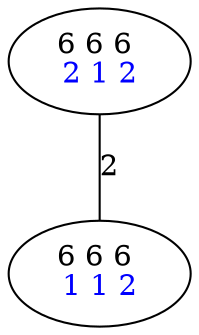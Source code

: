 graph G {
	0 [label=<6 6 6 <BR/> <FONT COLOR="BLUE">2 1 2 </FONT>>];
	1 [label=<6 6 6 <BR/> <FONT COLOR="BLUE">1 1 2 </FONT>>];
	0 -- 1 [label="2"];
}